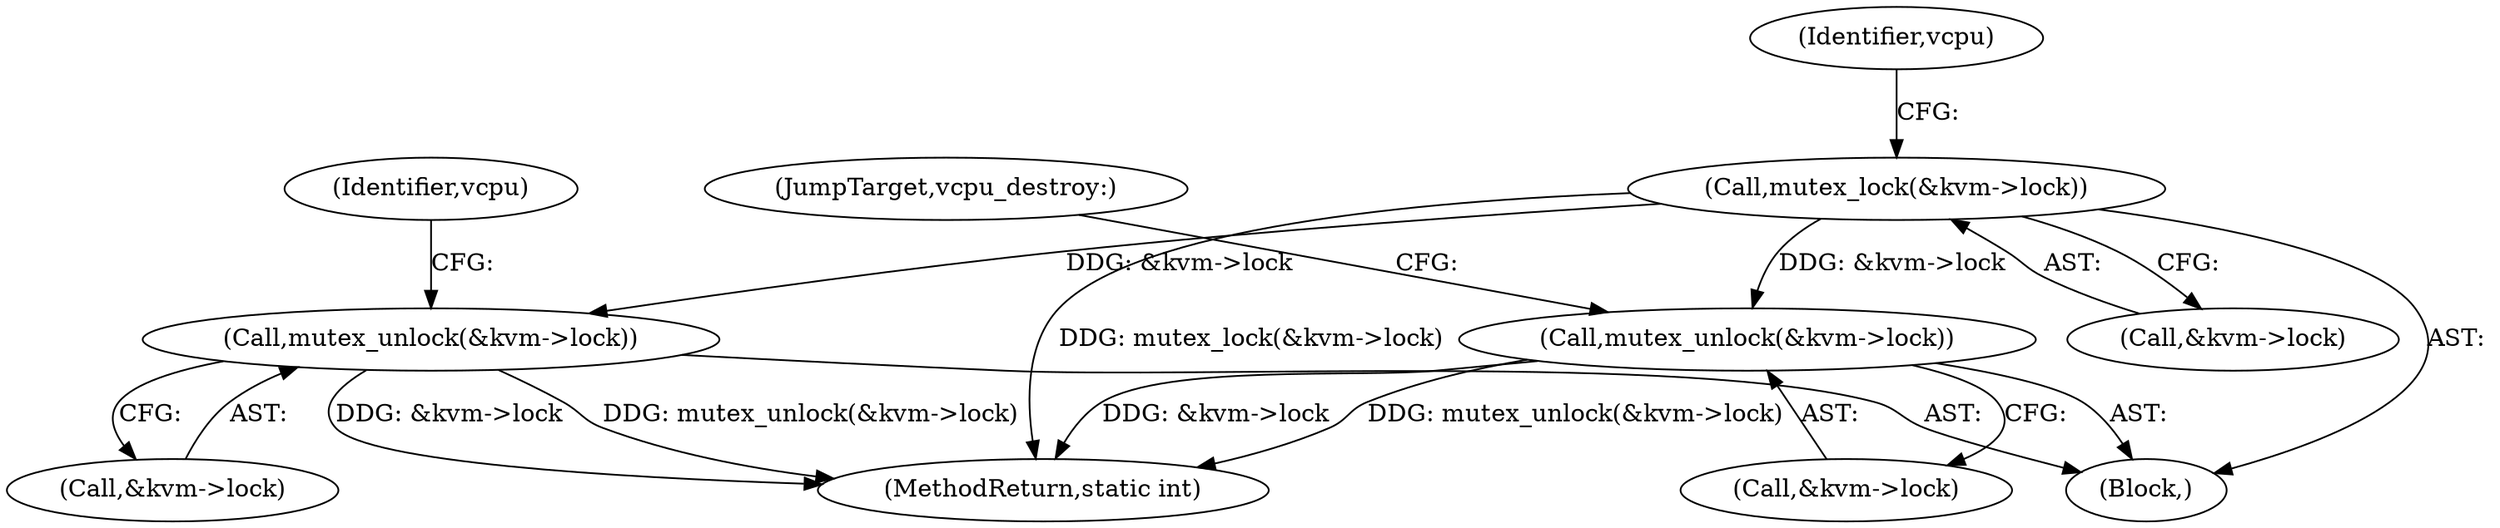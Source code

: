 digraph "0_linux_338c7dbadd2671189cec7faf64c84d01071b3f96@API" {
"1000140" [label="(Call,mutex_lock(&kvm->lock))"];
"1000222" [label="(Call,mutex_unlock(&kvm->lock))"];
"1000232" [label="(Call,mutex_unlock(&kvm->lock))"];
"1000223" [label="(Call,&kvm->lock)"];
"1000233" [label="(Call,&kvm->lock)"];
"1000242" [label="(MethodReturn,static int)"];
"1000148" [label="(Identifier,vcpu)"];
"1000222" [label="(Call,mutex_unlock(&kvm->lock))"];
"1000228" [label="(Identifier,vcpu)"];
"1000104" [label="(Block,)"];
"1000237" [label="(JumpTarget,vcpu_destroy:)"];
"1000232" [label="(Call,mutex_unlock(&kvm->lock))"];
"1000141" [label="(Call,&kvm->lock)"];
"1000140" [label="(Call,mutex_lock(&kvm->lock))"];
"1000140" -> "1000104"  [label="AST: "];
"1000140" -> "1000141"  [label="CFG: "];
"1000141" -> "1000140"  [label="AST: "];
"1000148" -> "1000140"  [label="CFG: "];
"1000140" -> "1000242"  [label="DDG: mutex_lock(&kvm->lock)"];
"1000140" -> "1000222"  [label="DDG: &kvm->lock"];
"1000140" -> "1000232"  [label="DDG: &kvm->lock"];
"1000222" -> "1000104"  [label="AST: "];
"1000222" -> "1000223"  [label="CFG: "];
"1000223" -> "1000222"  [label="AST: "];
"1000228" -> "1000222"  [label="CFG: "];
"1000222" -> "1000242"  [label="DDG: &kvm->lock"];
"1000222" -> "1000242"  [label="DDG: mutex_unlock(&kvm->lock)"];
"1000232" -> "1000104"  [label="AST: "];
"1000232" -> "1000233"  [label="CFG: "];
"1000233" -> "1000232"  [label="AST: "];
"1000237" -> "1000232"  [label="CFG: "];
"1000232" -> "1000242"  [label="DDG: &kvm->lock"];
"1000232" -> "1000242"  [label="DDG: mutex_unlock(&kvm->lock)"];
}
